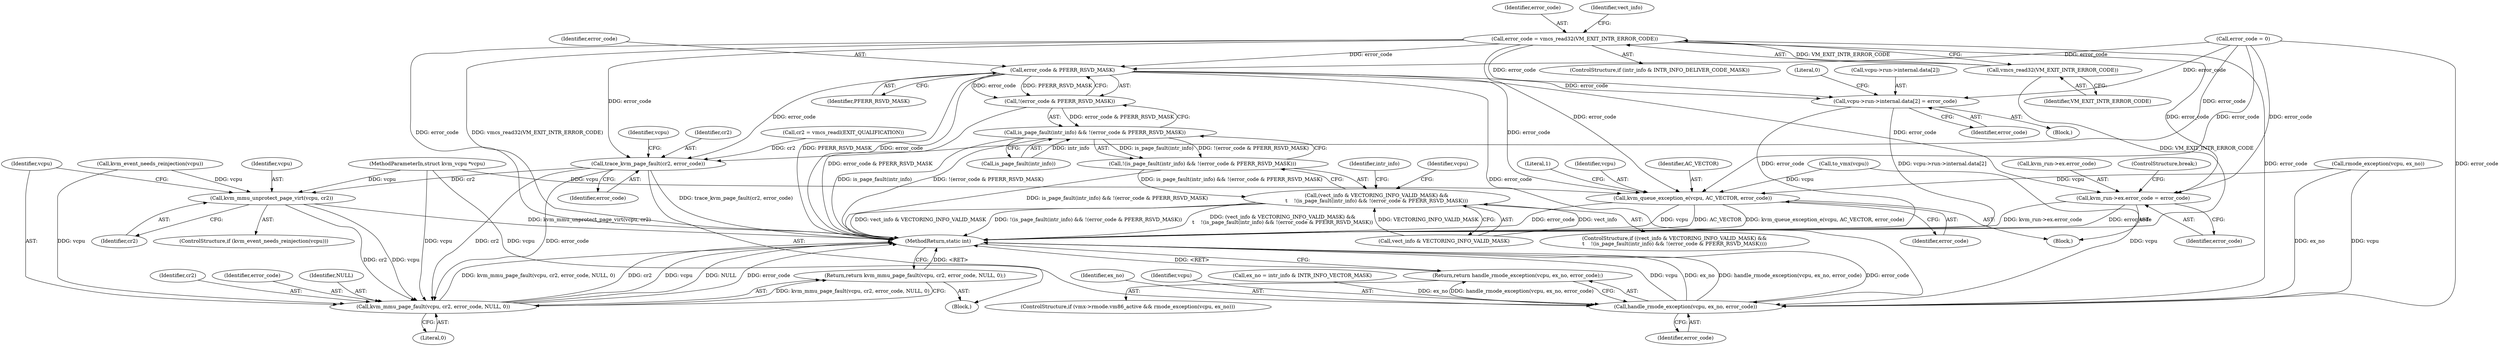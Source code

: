 digraph "0_linux_54a20552e1eae07aa240fa370a0293e006b5faed_0@API" {
"1000194" [label="(Call,error_code = vmcs_read32(VM_EXIT_INTR_ERROR_CODE))"];
"1000196" [label="(Call,vmcs_read32(VM_EXIT_INTR_ERROR_CODE))"];
"1000208" [label="(Call,error_code & PFERR_RSVD_MASK)"];
"1000207" [label="(Call,!(error_code & PFERR_RSVD_MASK))"];
"1000204" [label="(Call,is_page_fault(intr_info) && !(error_code & PFERR_RSVD_MASK))"];
"1000203" [label="(Call,!(is_page_fault(intr_info) && !(error_code & PFERR_RSVD_MASK)))"];
"1000199" [label="(Call,(vect_info & VECTORING_INFO_VALID_MASK) &&\n\t    !(is_page_fault(intr_info) && !(error_code & PFERR_RSVD_MASK)))"];
"1000259" [label="(Call,vcpu->run->internal.data[2] = error_code)"];
"1000282" [label="(Call,trace_kvm_page_fault(cr2, error_code))"];
"1000288" [label="(Call,kvm_mmu_unprotect_page_virt(vcpu, cr2))"];
"1000292" [label="(Call,kvm_mmu_page_fault(vcpu, cr2, error_code, NULL, 0))"];
"1000291" [label="(Return,return kvm_mmu_page_fault(vcpu, cr2, error_code, NULL, 0);)"];
"1000314" [label="(Call,handle_rmode_exception(vcpu, ex_no, error_code))"];
"1000313" [label="(Return,return handle_rmode_exception(vcpu, ex_no, error_code);)"];
"1000322" [label="(Call,kvm_queue_exception_e(vcpu, AC_VECTOR, error_code))"];
"1000447" [label="(Call,kvm_run->ex.error_code = error_code)"];
"1000285" [label="(ControlStructure,if (kvm_event_needs_reinjection(vcpu)))"];
"1000278" [label="(Call,cr2 = vmcs_readl(EXIT_QUALIFICATION))"];
"1000292" [label="(Call,kvm_mmu_page_fault(vcpu, cr2, error_code, NULL, 0))"];
"1000197" [label="(Identifier,VM_EXIT_INTR_ERROR_CODE)"];
"1000325" [label="(Identifier,error_code)"];
"1000327" [label="(Literal,1)"];
"1000198" [label="(ControlStructure,if ((vect_info & VECTORING_INFO_VALID_MASK) &&\n\t    !(is_page_fault(intr_info) && !(error_code & PFERR_RSVD_MASK))))"];
"1000196" [label="(Call,vmcs_read32(VM_EXIT_INTR_ERROR_CODE))"];
"1000287" [label="(Identifier,vcpu)"];
"1000316" [label="(Identifier,ex_no)"];
"1000315" [label="(Identifier,vcpu)"];
"1000314" [label="(Call,handle_rmode_exception(vcpu, ex_no, error_code))"];
"1000294" [label="(Identifier,cr2)"];
"1000297" [label="(Literal,0)"];
"1000194" [label="(Call,error_code = vmcs_read32(VM_EXIT_INTR_ERROR_CODE))"];
"1000291" [label="(Return,return kvm_mmu_page_fault(vcpu, cr2, error_code, NULL, 0);)"];
"1000215" [label="(Identifier,vcpu)"];
"1000448" [label="(Call,kvm_run->ex.error_code)"];
"1000205" [label="(Call,is_page_fault(intr_info))"];
"1000284" [label="(Identifier,error_code)"];
"1000303" [label="(ControlStructure,if (vmx->rmode.vm86_active && rmode_exception(vcpu, ex_no)))"];
"1000204" [label="(Call,is_page_fault(intr_info) && !(error_code & PFERR_RSVD_MASK))"];
"1000295" [label="(Identifier,error_code)"];
"1000210" [label="(Identifier,PFERR_RSVD_MASK)"];
"1000323" [label="(Identifier,vcpu)"];
"1000286" [label="(Call,kvm_event_needs_reinjection(vcpu))"];
"1000453" [label="(Identifier,error_code)"];
"1000190" [label="(ControlStructure,if (intr_info & INTR_INFO_DELIVER_CODE_MASK))"];
"1000457" [label="(MethodReturn,static int)"];
"1000271" [label="(Literal,0)"];
"1000290" [label="(Identifier,cr2)"];
"1000203" [label="(Call,!(is_page_fault(intr_info) && !(error_code & PFERR_RSVD_MASK)))"];
"1000289" [label="(Identifier,vcpu)"];
"1000200" [label="(Call,vect_info & VECTORING_INFO_VALID_MASK)"];
"1000298" [label="(Call,ex_no = intr_info & INTR_INFO_VECTOR_MASK)"];
"1000320" [label="(Block,)"];
"1000211" [label="(Block,)"];
"1000207" [label="(Call,!(error_code & PFERR_RSVD_MASK))"];
"1000107" [label="(MethodParameterIn,struct kvm_vcpu *vcpu)"];
"1000187" [label="(Call,error_code = 0)"];
"1000293" [label="(Identifier,vcpu)"];
"1000112" [label="(Call,to_vmx(vcpu))"];
"1000322" [label="(Call,kvm_queue_exception_e(vcpu, AC_VECTOR, error_code))"];
"1000282" [label="(Call,trace_kvm_page_fault(cr2, error_code))"];
"1000275" [label="(Block,)"];
"1000269" [label="(Identifier,error_code)"];
"1000454" [label="(ControlStructure,break;)"];
"1000195" [label="(Identifier,error_code)"];
"1000201" [label="(Identifier,vect_info)"];
"1000283" [label="(Identifier,cr2)"];
"1000274" [label="(Identifier,intr_info)"];
"1000288" [label="(Call,kvm_mmu_unprotect_page_virt(vcpu, cr2))"];
"1000313" [label="(Return,return handle_rmode_exception(vcpu, ex_no, error_code);)"];
"1000260" [label="(Call,vcpu->run->internal.data[2])"];
"1000447" [label="(Call,kvm_run->ex.error_code = error_code)"];
"1000209" [label="(Identifier,error_code)"];
"1000317" [label="(Identifier,error_code)"];
"1000259" [label="(Call,vcpu->run->internal.data[2] = error_code)"];
"1000208" [label="(Call,error_code & PFERR_RSVD_MASK)"];
"1000199" [label="(Call,(vect_info & VECTORING_INFO_VALID_MASK) &&\n\t    !(is_page_fault(intr_info) && !(error_code & PFERR_RSVD_MASK)))"];
"1000310" [label="(Call,rmode_exception(vcpu, ex_no))"];
"1000324" [label="(Identifier,AC_VECTOR)"];
"1000296" [label="(Identifier,NULL)"];
"1000194" -> "1000190"  [label="AST: "];
"1000194" -> "1000196"  [label="CFG: "];
"1000195" -> "1000194"  [label="AST: "];
"1000196" -> "1000194"  [label="AST: "];
"1000201" -> "1000194"  [label="CFG: "];
"1000194" -> "1000457"  [label="DDG: error_code"];
"1000194" -> "1000457"  [label="DDG: vmcs_read32(VM_EXIT_INTR_ERROR_CODE)"];
"1000196" -> "1000194"  [label="DDG: VM_EXIT_INTR_ERROR_CODE"];
"1000194" -> "1000208"  [label="DDG: error_code"];
"1000194" -> "1000259"  [label="DDG: error_code"];
"1000194" -> "1000282"  [label="DDG: error_code"];
"1000194" -> "1000314"  [label="DDG: error_code"];
"1000194" -> "1000322"  [label="DDG: error_code"];
"1000194" -> "1000447"  [label="DDG: error_code"];
"1000196" -> "1000197"  [label="CFG: "];
"1000197" -> "1000196"  [label="AST: "];
"1000196" -> "1000457"  [label="DDG: VM_EXIT_INTR_ERROR_CODE"];
"1000208" -> "1000207"  [label="AST: "];
"1000208" -> "1000210"  [label="CFG: "];
"1000209" -> "1000208"  [label="AST: "];
"1000210" -> "1000208"  [label="AST: "];
"1000207" -> "1000208"  [label="CFG: "];
"1000208" -> "1000457"  [label="DDG: error_code"];
"1000208" -> "1000457"  [label="DDG: PFERR_RSVD_MASK"];
"1000208" -> "1000207"  [label="DDG: error_code"];
"1000208" -> "1000207"  [label="DDG: PFERR_RSVD_MASK"];
"1000187" -> "1000208"  [label="DDG: error_code"];
"1000208" -> "1000259"  [label="DDG: error_code"];
"1000208" -> "1000282"  [label="DDG: error_code"];
"1000208" -> "1000314"  [label="DDG: error_code"];
"1000208" -> "1000322"  [label="DDG: error_code"];
"1000208" -> "1000447"  [label="DDG: error_code"];
"1000207" -> "1000204"  [label="AST: "];
"1000204" -> "1000207"  [label="CFG: "];
"1000207" -> "1000457"  [label="DDG: error_code & PFERR_RSVD_MASK"];
"1000207" -> "1000204"  [label="DDG: error_code & PFERR_RSVD_MASK"];
"1000204" -> "1000203"  [label="AST: "];
"1000204" -> "1000205"  [label="CFG: "];
"1000205" -> "1000204"  [label="AST: "];
"1000203" -> "1000204"  [label="CFG: "];
"1000204" -> "1000457"  [label="DDG: !(error_code & PFERR_RSVD_MASK)"];
"1000204" -> "1000457"  [label="DDG: is_page_fault(intr_info)"];
"1000204" -> "1000203"  [label="DDG: is_page_fault(intr_info)"];
"1000204" -> "1000203"  [label="DDG: !(error_code & PFERR_RSVD_MASK)"];
"1000205" -> "1000204"  [label="DDG: intr_info"];
"1000203" -> "1000199"  [label="AST: "];
"1000199" -> "1000203"  [label="CFG: "];
"1000203" -> "1000457"  [label="DDG: is_page_fault(intr_info) && !(error_code & PFERR_RSVD_MASK)"];
"1000203" -> "1000199"  [label="DDG: is_page_fault(intr_info) && !(error_code & PFERR_RSVD_MASK)"];
"1000199" -> "1000198"  [label="AST: "];
"1000199" -> "1000200"  [label="CFG: "];
"1000200" -> "1000199"  [label="AST: "];
"1000215" -> "1000199"  [label="CFG: "];
"1000274" -> "1000199"  [label="CFG: "];
"1000199" -> "1000457"  [label="DDG: vect_info & VECTORING_INFO_VALID_MASK"];
"1000199" -> "1000457"  [label="DDG: !(is_page_fault(intr_info) && !(error_code & PFERR_RSVD_MASK))"];
"1000199" -> "1000457"  [label="DDG: (vect_info & VECTORING_INFO_VALID_MASK) &&\n\t    !(is_page_fault(intr_info) && !(error_code & PFERR_RSVD_MASK))"];
"1000200" -> "1000199"  [label="DDG: vect_info"];
"1000200" -> "1000199"  [label="DDG: VECTORING_INFO_VALID_MASK"];
"1000259" -> "1000211"  [label="AST: "];
"1000259" -> "1000269"  [label="CFG: "];
"1000260" -> "1000259"  [label="AST: "];
"1000269" -> "1000259"  [label="AST: "];
"1000271" -> "1000259"  [label="CFG: "];
"1000259" -> "1000457"  [label="DDG: vcpu->run->internal.data[2]"];
"1000259" -> "1000457"  [label="DDG: error_code"];
"1000187" -> "1000259"  [label="DDG: error_code"];
"1000282" -> "1000275"  [label="AST: "];
"1000282" -> "1000284"  [label="CFG: "];
"1000283" -> "1000282"  [label="AST: "];
"1000284" -> "1000282"  [label="AST: "];
"1000287" -> "1000282"  [label="CFG: "];
"1000282" -> "1000457"  [label="DDG: trace_kvm_page_fault(cr2, error_code)"];
"1000278" -> "1000282"  [label="DDG: cr2"];
"1000187" -> "1000282"  [label="DDG: error_code"];
"1000282" -> "1000288"  [label="DDG: cr2"];
"1000282" -> "1000292"  [label="DDG: cr2"];
"1000282" -> "1000292"  [label="DDG: error_code"];
"1000288" -> "1000285"  [label="AST: "];
"1000288" -> "1000290"  [label="CFG: "];
"1000289" -> "1000288"  [label="AST: "];
"1000290" -> "1000288"  [label="AST: "];
"1000293" -> "1000288"  [label="CFG: "];
"1000288" -> "1000457"  [label="DDG: kvm_mmu_unprotect_page_virt(vcpu, cr2)"];
"1000286" -> "1000288"  [label="DDG: vcpu"];
"1000107" -> "1000288"  [label="DDG: vcpu"];
"1000288" -> "1000292"  [label="DDG: vcpu"];
"1000288" -> "1000292"  [label="DDG: cr2"];
"1000292" -> "1000291"  [label="AST: "];
"1000292" -> "1000297"  [label="CFG: "];
"1000293" -> "1000292"  [label="AST: "];
"1000294" -> "1000292"  [label="AST: "];
"1000295" -> "1000292"  [label="AST: "];
"1000296" -> "1000292"  [label="AST: "];
"1000297" -> "1000292"  [label="AST: "];
"1000291" -> "1000292"  [label="CFG: "];
"1000292" -> "1000457"  [label="DDG: kvm_mmu_page_fault(vcpu, cr2, error_code, NULL, 0)"];
"1000292" -> "1000457"  [label="DDG: cr2"];
"1000292" -> "1000457"  [label="DDG: vcpu"];
"1000292" -> "1000457"  [label="DDG: NULL"];
"1000292" -> "1000457"  [label="DDG: error_code"];
"1000292" -> "1000291"  [label="DDG: kvm_mmu_page_fault(vcpu, cr2, error_code, NULL, 0)"];
"1000286" -> "1000292"  [label="DDG: vcpu"];
"1000107" -> "1000292"  [label="DDG: vcpu"];
"1000291" -> "1000275"  [label="AST: "];
"1000457" -> "1000291"  [label="CFG: "];
"1000291" -> "1000457"  [label="DDG: <RET>"];
"1000314" -> "1000313"  [label="AST: "];
"1000314" -> "1000317"  [label="CFG: "];
"1000315" -> "1000314"  [label="AST: "];
"1000316" -> "1000314"  [label="AST: "];
"1000317" -> "1000314"  [label="AST: "];
"1000313" -> "1000314"  [label="CFG: "];
"1000314" -> "1000457"  [label="DDG: vcpu"];
"1000314" -> "1000457"  [label="DDG: ex_no"];
"1000314" -> "1000457"  [label="DDG: handle_rmode_exception(vcpu, ex_no, error_code)"];
"1000314" -> "1000457"  [label="DDG: error_code"];
"1000314" -> "1000313"  [label="DDG: handle_rmode_exception(vcpu, ex_no, error_code)"];
"1000310" -> "1000314"  [label="DDG: vcpu"];
"1000310" -> "1000314"  [label="DDG: ex_no"];
"1000112" -> "1000314"  [label="DDG: vcpu"];
"1000107" -> "1000314"  [label="DDG: vcpu"];
"1000298" -> "1000314"  [label="DDG: ex_no"];
"1000187" -> "1000314"  [label="DDG: error_code"];
"1000313" -> "1000303"  [label="AST: "];
"1000457" -> "1000313"  [label="CFG: "];
"1000313" -> "1000457"  [label="DDG: <RET>"];
"1000322" -> "1000320"  [label="AST: "];
"1000322" -> "1000325"  [label="CFG: "];
"1000323" -> "1000322"  [label="AST: "];
"1000324" -> "1000322"  [label="AST: "];
"1000325" -> "1000322"  [label="AST: "];
"1000327" -> "1000322"  [label="CFG: "];
"1000322" -> "1000457"  [label="DDG: AC_VECTOR"];
"1000322" -> "1000457"  [label="DDG: kvm_queue_exception_e(vcpu, AC_VECTOR, error_code)"];
"1000322" -> "1000457"  [label="DDG: error_code"];
"1000322" -> "1000457"  [label="DDG: vcpu"];
"1000310" -> "1000322"  [label="DDG: vcpu"];
"1000112" -> "1000322"  [label="DDG: vcpu"];
"1000107" -> "1000322"  [label="DDG: vcpu"];
"1000187" -> "1000322"  [label="DDG: error_code"];
"1000447" -> "1000320"  [label="AST: "];
"1000447" -> "1000453"  [label="CFG: "];
"1000448" -> "1000447"  [label="AST: "];
"1000453" -> "1000447"  [label="AST: "];
"1000454" -> "1000447"  [label="CFG: "];
"1000447" -> "1000457"  [label="DDG: error_code"];
"1000447" -> "1000457"  [label="DDG: kvm_run->ex.error_code"];
"1000187" -> "1000447"  [label="DDG: error_code"];
}
